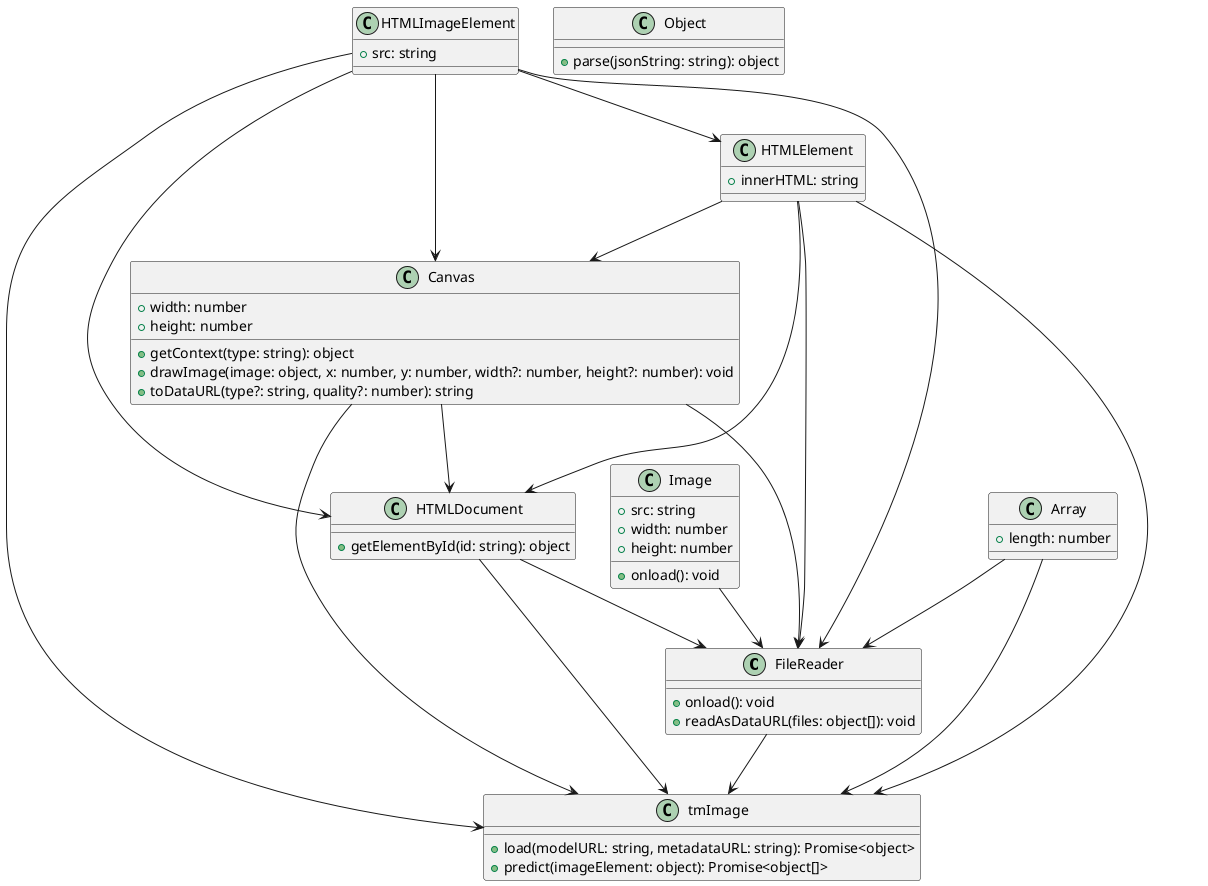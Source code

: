 @startuml

class FileReader {
    +onload(): void
    +readAsDataURL(files: object[]): void
}

class Image {
    +src: string
    +onload(): void
    +width: number
    +height: number
}

class Canvas {
    +width: number
    +height: number
    +getContext(type: string): object
    +drawImage(image: object, x: number, y: number, width?: number, height?: number): void
    +toDataURL(type?: string, quality?: number): string
}

class tmImage {
    +load(modelURL: string, metadataURL: string): Promise<object>
    +predict(imageElement: object): Promise<object[]>
}

class HTMLDocument {
    +getElementById(id: string): object
}

class HTMLImageElement {
    +src: string
}

class HTMLElement {
    +innerHTML: string
}

class Object {
    +parse(jsonString: string): object
}

class Array {
    +length: number
}

FileReader --> tmImage
Canvas --> tmImage
HTMLDocument --> tmImage
HTMLImageElement --> tmImage
HTMLElement --> tmImage
Array --> tmImage

HTMLDocument --> FileReader
Image --> FileReader
Canvas --> FileReader
HTMLImageElement --> FileReader
HTMLElement --> FileReader
Array --> FileReader

Canvas --> HTMLDocument
HTMLImageElement --> HTMLDocument
HTMLElement --> HTMLDocument

HTMLElement --> Canvas
HTMLImageElement --> Canvas

HTMLImageElement --> HTMLElement

@enduml
